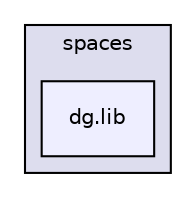 digraph "dg.lib" {
  compound=true
  node [ fontsize="10", fontname="Helvetica"];
  edge [ labelfontsize="10", labelfontname="Helvetica"];
  subgraph clusterdir_43d0cc378a1b7044a9ebea179385123e {
    graph [ bgcolor="#ddddee", pencolor="black", label="spaces" fontname="Helvetica", fontsize="10", URL="dir_43d0cc378a1b7044a9ebea179385123e.html"]
  dir_2a825108286736277bdb321da1678c8e [shape=box, label="dg.lib", style="filled", fillcolor="#eeeeff", pencolor="black", URL="dir_2a825108286736277bdb321da1678c8e.html"];
  }
}
